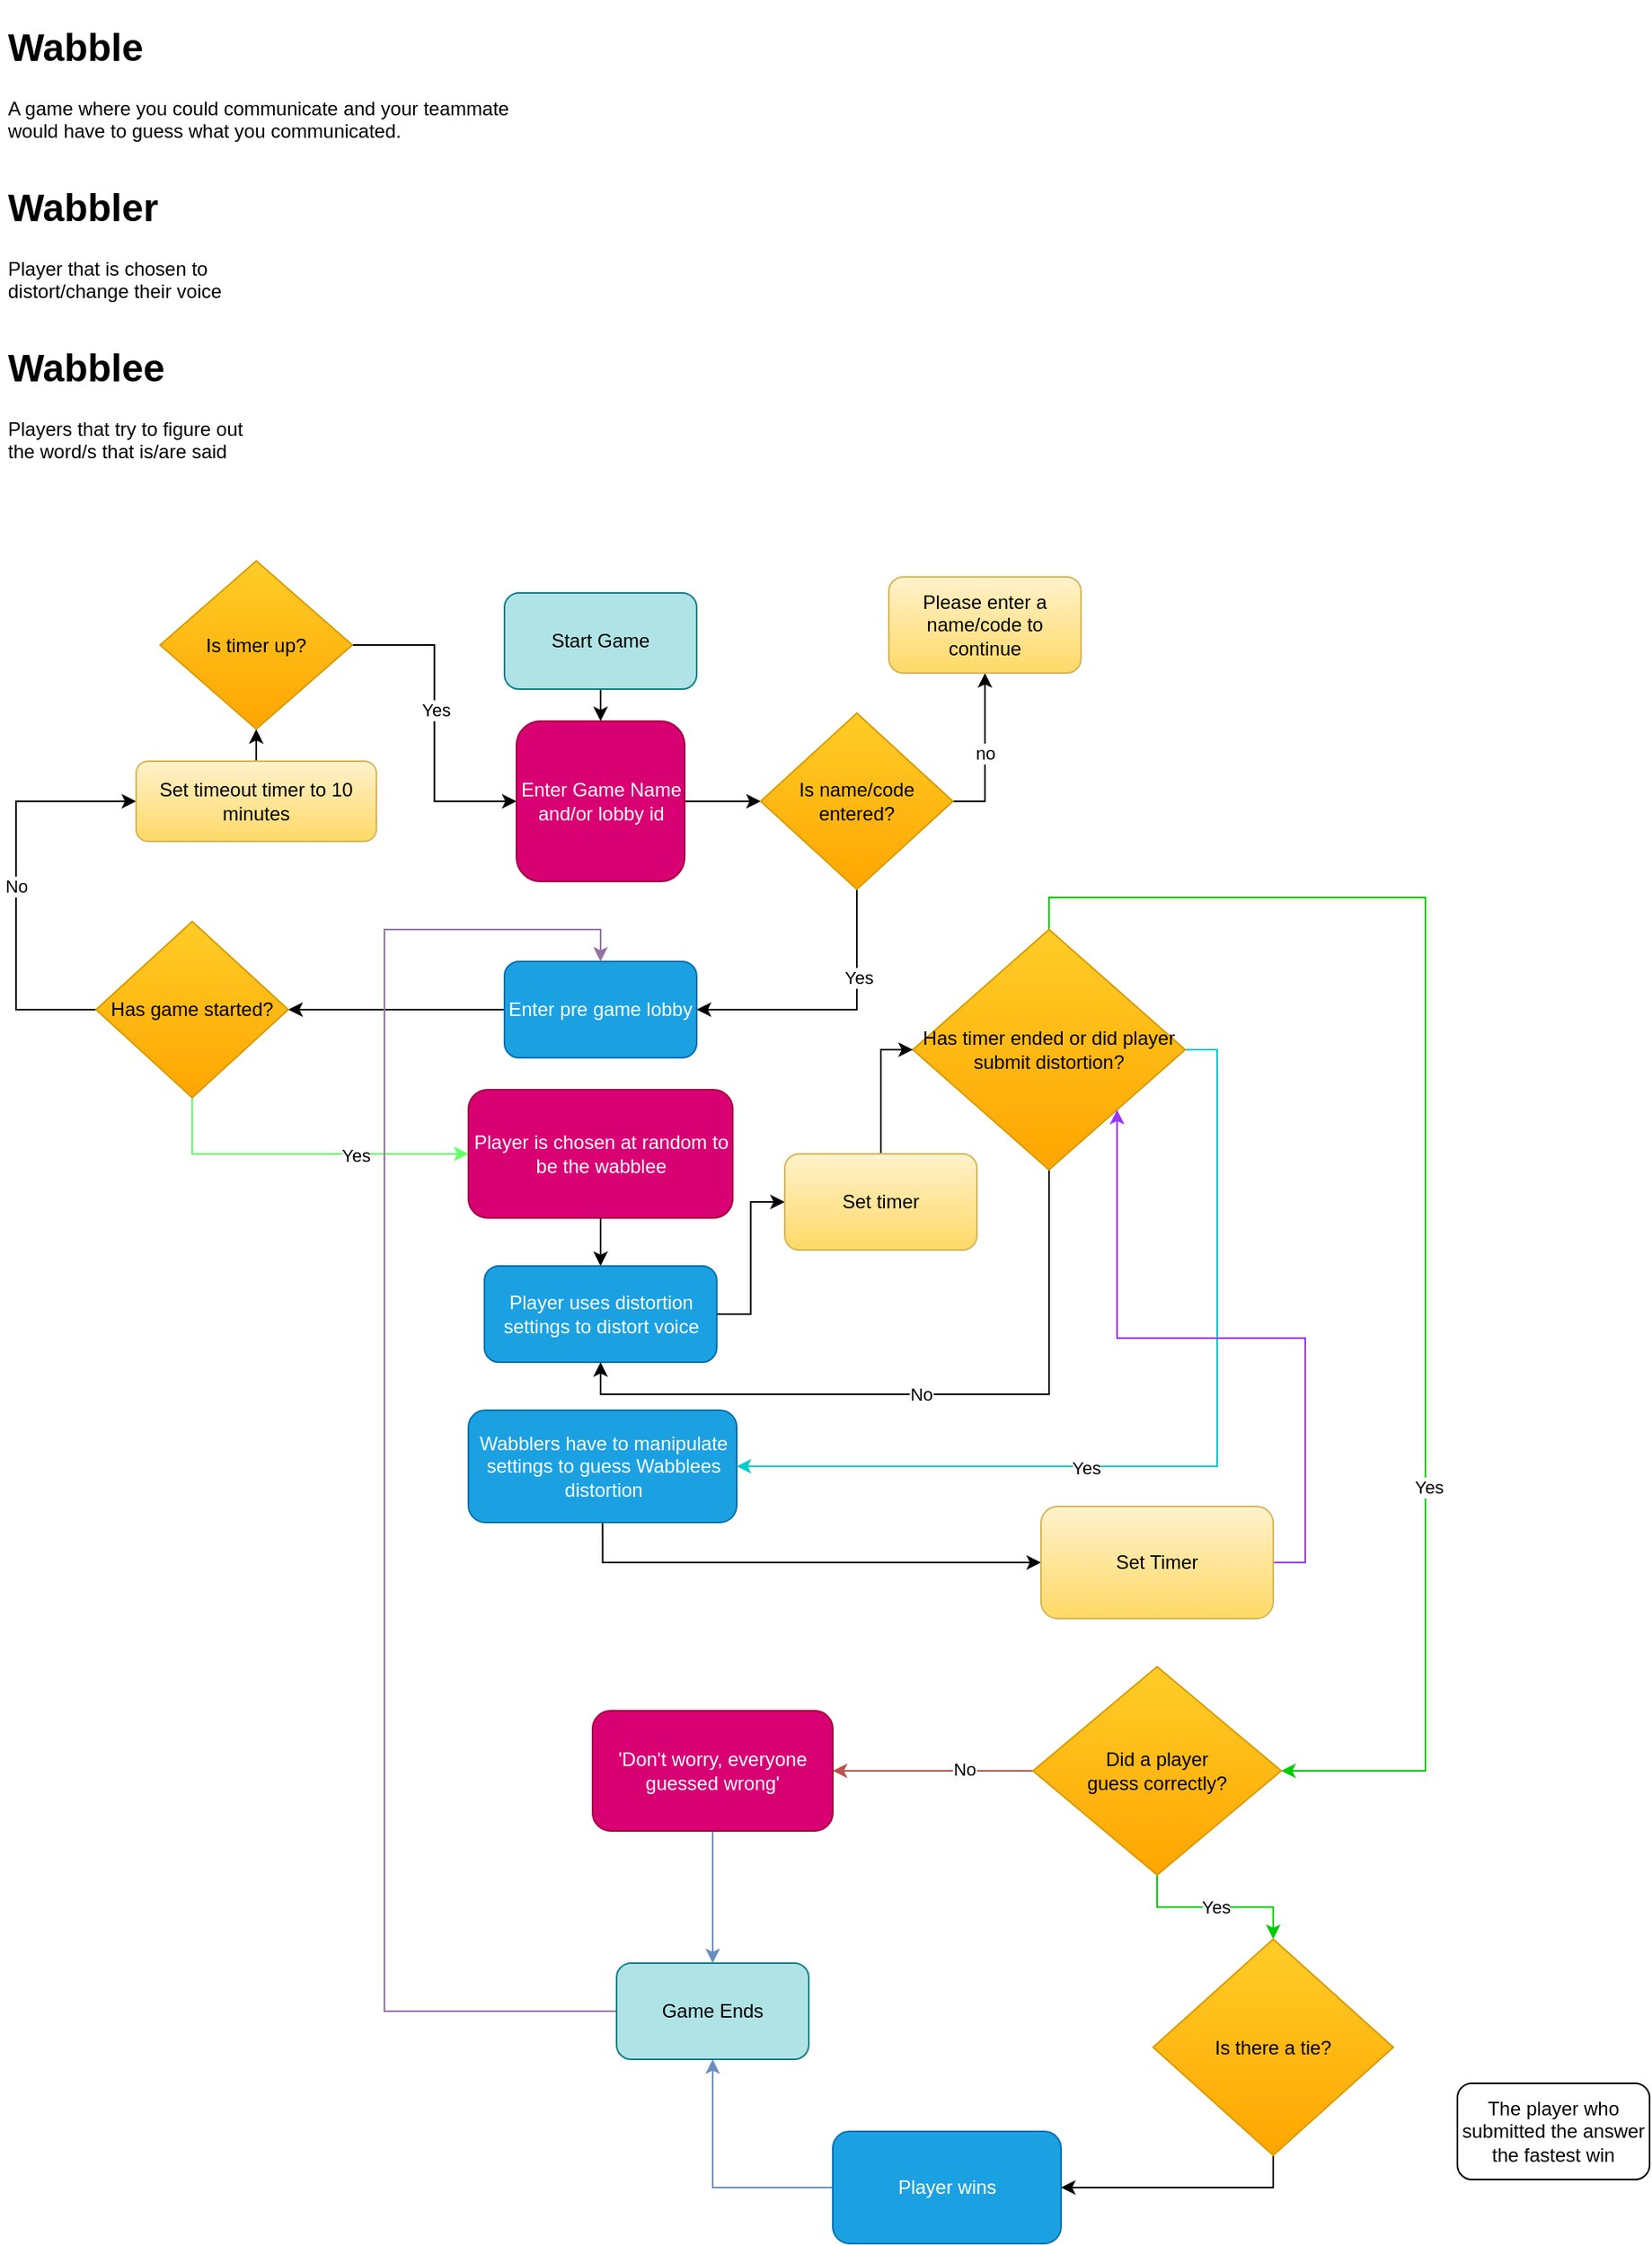 <mxfile version="15.2.9" type="github">
  <diagram id="oARoW2ozjGi8G3ESF0JC" name="Page-1">
    <mxGraphModel dx="1038" dy="1664" grid="1" gridSize="10" guides="1" tooltips="1" connect="1" arrows="1" fold="1" page="1" pageScale="1" pageWidth="850" pageHeight="1100" math="0" shadow="0">
      <root>
        <mxCell id="0" />
        <mxCell id="1" parent="0" />
        <mxCell id="qIm7GC5KWyZwUsV8t1Zg-4" style="edgeStyle=orthogonalEdgeStyle;rounded=0;orthogonalLoop=1;jettySize=auto;html=1;exitX=0.5;exitY=1;exitDx=0;exitDy=0;entryX=0.5;entryY=0;entryDx=0;entryDy=0;" parent="1" source="qIm7GC5KWyZwUsV8t1Zg-1" target="qIm7GC5KWyZwUsV8t1Zg-3" edge="1">
          <mxGeometry relative="1" as="geometry" />
        </mxCell>
        <mxCell id="qIm7GC5KWyZwUsV8t1Zg-1" value="Start Game" style="rounded=1;whiteSpace=wrap;html=1;fillColor=#b0e3e6;strokeColor=#0e8088;" parent="1" vertex="1">
          <mxGeometry x="335" y="-730" width="120" height="60" as="geometry" />
        </mxCell>
        <mxCell id="qIm7GC5KWyZwUsV8t1Zg-6" style="edgeStyle=orthogonalEdgeStyle;rounded=0;orthogonalLoop=1;jettySize=auto;html=1;exitX=1;exitY=0.5;exitDx=0;exitDy=0;entryX=0;entryY=0.5;entryDx=0;entryDy=0;" parent="1" source="qIm7GC5KWyZwUsV8t1Zg-3" target="qIm7GC5KWyZwUsV8t1Zg-5" edge="1">
          <mxGeometry relative="1" as="geometry" />
        </mxCell>
        <mxCell id="qIm7GC5KWyZwUsV8t1Zg-3" value="Enter Game Name and/or lobby id" style="rounded=1;whiteSpace=wrap;html=1;fillColor=#d80073;strokeColor=#A50040;fontColor=#ffffff;" parent="1" vertex="1">
          <mxGeometry x="342.5" y="-650" width="105" height="100" as="geometry" />
        </mxCell>
        <mxCell id="qIm7GC5KWyZwUsV8t1Zg-8" value="no" style="edgeStyle=orthogonalEdgeStyle;rounded=0;orthogonalLoop=1;jettySize=auto;html=1;exitX=1;exitY=0.5;exitDx=0;exitDy=0;" parent="1" source="qIm7GC5KWyZwUsV8t1Zg-5" target="qIm7GC5KWyZwUsV8t1Zg-7" edge="1">
          <mxGeometry relative="1" as="geometry" />
        </mxCell>
        <mxCell id="qIm7GC5KWyZwUsV8t1Zg-27" style="edgeStyle=orthogonalEdgeStyle;rounded=0;orthogonalLoop=1;jettySize=auto;html=1;exitX=0.5;exitY=1;exitDx=0;exitDy=0;entryX=1;entryY=0.5;entryDx=0;entryDy=0;" parent="1" source="qIm7GC5KWyZwUsV8t1Zg-5" target="qIm7GC5KWyZwUsV8t1Zg-17" edge="1">
          <mxGeometry relative="1" as="geometry" />
        </mxCell>
        <mxCell id="qIm7GC5KWyZwUsV8t1Zg-28" value="Yes" style="edgeLabel;html=1;align=center;verticalAlign=middle;resizable=0;points=[];" parent="qIm7GC5KWyZwUsV8t1Zg-27" vertex="1" connectable="0">
          <mxGeometry x="-0.376" y="1" relative="1" as="geometry">
            <mxPoint as="offset" />
          </mxGeometry>
        </mxCell>
        <mxCell id="qIm7GC5KWyZwUsV8t1Zg-5" value="Is name/code entered?" style="rhombus;whiteSpace=wrap;html=1;fillColor=#ffcd28;strokeColor=#d79b00;gradientColor=#ffa500;" parent="1" vertex="1">
          <mxGeometry x="495" y="-655" width="120" height="110" as="geometry" />
        </mxCell>
        <mxCell id="qIm7GC5KWyZwUsV8t1Zg-7" value="Please enter a name/code to continue" style="rounded=1;whiteSpace=wrap;html=1;fillColor=#fff2cc;strokeColor=#d6b656;gradientColor=#ffd966;" parent="1" vertex="1">
          <mxGeometry x="575" y="-740" width="120" height="60" as="geometry" />
        </mxCell>
        <mxCell id="qIm7GC5KWyZwUsV8t1Zg-43" style="edgeStyle=orthogonalEdgeStyle;rounded=0;orthogonalLoop=1;jettySize=auto;html=1;exitX=0.5;exitY=1;exitDx=0;exitDy=0;entryX=0.5;entryY=0;entryDx=0;entryDy=0;" parent="1" source="qIm7GC5KWyZwUsV8t1Zg-14" target="qIm7GC5KWyZwUsV8t1Zg-41" edge="1">
          <mxGeometry relative="1" as="geometry" />
        </mxCell>
        <mxCell id="qIm7GC5KWyZwUsV8t1Zg-14" value="Player is chosen at random to be the wabblee" style="rounded=1;whiteSpace=wrap;html=1;fillColor=#d80073;strokeColor=#A50040;fontColor=#ffffff;" parent="1" vertex="1">
          <mxGeometry x="312.5" y="-420" width="165" height="80" as="geometry" />
        </mxCell>
        <mxCell id="qIm7GC5KWyZwUsV8t1Zg-15" value="&lt;h1&gt;Wabble&lt;/h1&gt;&lt;p&gt;A game where you could communicate and your teammate would have to guess what you communicated.&lt;br&gt;&lt;/p&gt;" style="text;html=1;strokeColor=none;fillColor=none;spacing=5;spacingTop=-20;whiteSpace=wrap;overflow=hidden;rounded=0;" parent="1" vertex="1">
          <mxGeometry x="20" y="-1090" width="350" height="90" as="geometry" />
        </mxCell>
        <mxCell id="qIm7GC5KWyZwUsV8t1Zg-34" style="edgeStyle=orthogonalEdgeStyle;rounded=0;orthogonalLoop=1;jettySize=auto;html=1;exitX=0;exitY=0.5;exitDx=0;exitDy=0;entryX=1;entryY=0.5;entryDx=0;entryDy=0;" parent="1" source="qIm7GC5KWyZwUsV8t1Zg-17" target="qIm7GC5KWyZwUsV8t1Zg-30" edge="1">
          <mxGeometry relative="1" as="geometry">
            <mxPoint x="295" y="-440" as="targetPoint" />
          </mxGeometry>
        </mxCell>
        <mxCell id="qIm7GC5KWyZwUsV8t1Zg-17" value="Enter pre game lobby" style="rounded=1;whiteSpace=wrap;html=1;fillColor=#1ba1e2;strokeColor=#006EAF;fontColor=#ffffff;" parent="1" vertex="1">
          <mxGeometry x="335" y="-500" width="120" height="60" as="geometry" />
        </mxCell>
        <mxCell id="qIm7GC5KWyZwUsV8t1Zg-35" value="No" style="edgeStyle=orthogonalEdgeStyle;rounded=0;orthogonalLoop=1;jettySize=auto;html=1;entryX=0;entryY=0.5;entryDx=0;entryDy=0;exitX=0;exitY=0.5;exitDx=0;exitDy=0;" parent="1" source="qIm7GC5KWyZwUsV8t1Zg-30" target="qIm7GC5KWyZwUsV8t1Zg-33" edge="1">
          <mxGeometry relative="1" as="geometry">
            <mxPoint x="30" y="-460" as="sourcePoint" />
            <Array as="points">
              <mxPoint x="30" y="-470" />
              <mxPoint x="30" y="-600" />
            </Array>
          </mxGeometry>
        </mxCell>
        <mxCell id="qIm7GC5KWyZwUsV8t1Zg-37" style="edgeStyle=orthogonalEdgeStyle;rounded=0;orthogonalLoop=1;jettySize=auto;html=1;exitX=0.5;exitY=1;exitDx=0;exitDy=0;entryX=0;entryY=0.5;entryDx=0;entryDy=0;fillColor=#cdeb8b;strokeColor=#66FF66;" parent="1" source="qIm7GC5KWyZwUsV8t1Zg-30" target="qIm7GC5KWyZwUsV8t1Zg-14" edge="1">
          <mxGeometry relative="1" as="geometry" />
        </mxCell>
        <mxCell id="qIm7GC5KWyZwUsV8t1Zg-44" value="Yes" style="edgeLabel;html=1;align=center;verticalAlign=middle;resizable=0;points=[];" parent="qIm7GC5KWyZwUsV8t1Zg-37" vertex="1" connectable="0">
          <mxGeometry x="0.32" y="-1" relative="1" as="geometry">
            <mxPoint as="offset" />
          </mxGeometry>
        </mxCell>
        <mxCell id="qIm7GC5KWyZwUsV8t1Zg-30" value="Has game started?" style="rhombus;whiteSpace=wrap;html=1;fillColor=#ffcd28;strokeColor=#d79b00;gradientColor=#ffa500;" parent="1" vertex="1">
          <mxGeometry x="80" y="-525" width="120" height="110" as="geometry" />
        </mxCell>
        <mxCell id="qIm7GC5KWyZwUsV8t1Zg-47" style="edgeStyle=orthogonalEdgeStyle;rounded=0;orthogonalLoop=1;jettySize=auto;html=1;exitX=0.5;exitY=0;exitDx=0;exitDy=0;entryX=0.5;entryY=1;entryDx=0;entryDy=0;" parent="1" source="qIm7GC5KWyZwUsV8t1Zg-33" target="qIm7GC5KWyZwUsV8t1Zg-46" edge="1">
          <mxGeometry relative="1" as="geometry" />
        </mxCell>
        <mxCell id="qIm7GC5KWyZwUsV8t1Zg-33" value="&lt;div&gt;Set timeout timer to 10 minutes&lt;br&gt;&lt;/div&gt;" style="rounded=1;whiteSpace=wrap;html=1;fillColor=#fff2cc;strokeColor=#d6b656;gradientColor=#ffd966;" parent="1" vertex="1">
          <mxGeometry x="105" y="-625" width="150" height="50" as="geometry" />
        </mxCell>
        <mxCell id="qIm7GC5KWyZwUsV8t1Zg-38" value="&lt;h1&gt;Wabbler&lt;/h1&gt;&lt;p&gt;Player that is chosen to distort/change their voice&lt;br&gt;&lt;/p&gt;" style="text;html=1;strokeColor=none;fillColor=none;spacing=5;spacingTop=-20;whiteSpace=wrap;overflow=hidden;rounded=0;" parent="1" vertex="1">
          <mxGeometry x="20" y="-990" width="170" height="90" as="geometry" />
        </mxCell>
        <mxCell id="qIm7GC5KWyZwUsV8t1Zg-39" value="&lt;h1&gt;Wabblee&lt;/h1&gt;Players that try to figure out the word/s that is/are said" style="text;html=1;strokeColor=none;fillColor=none;spacing=5;spacingTop=-20;whiteSpace=wrap;overflow=hidden;rounded=0;" parent="1" vertex="1">
          <mxGeometry x="20" y="-890" width="170" height="90" as="geometry" />
        </mxCell>
        <mxCell id="qIm7GC5KWyZwUsV8t1Zg-53" style="edgeStyle=orthogonalEdgeStyle;rounded=0;orthogonalLoop=1;jettySize=auto;html=1;exitX=1;exitY=0.5;exitDx=0;exitDy=0;entryX=0;entryY=0.5;entryDx=0;entryDy=0;" parent="1" source="qIm7GC5KWyZwUsV8t1Zg-41" target="DAGfyyY_b1tvWKQAuysj-1" edge="1">
          <mxGeometry relative="1" as="geometry" />
        </mxCell>
        <mxCell id="qIm7GC5KWyZwUsV8t1Zg-41" value="Player uses distortion settings to distort voice" style="rounded=1;whiteSpace=wrap;html=1;strokeColor=#006EAF;fillColor=#1ba1e2;fontColor=#ffffff;" parent="1" vertex="1">
          <mxGeometry x="322.5" y="-310" width="145" height="60" as="geometry" />
        </mxCell>
        <mxCell id="qIm7GC5KWyZwUsV8t1Zg-48" style="edgeStyle=orthogonalEdgeStyle;rounded=0;orthogonalLoop=1;jettySize=auto;html=1;exitX=1;exitY=0.5;exitDx=0;exitDy=0;entryX=0;entryY=0.5;entryDx=0;entryDy=0;" parent="1" source="qIm7GC5KWyZwUsV8t1Zg-46" target="qIm7GC5KWyZwUsV8t1Zg-3" edge="1">
          <mxGeometry relative="1" as="geometry" />
        </mxCell>
        <mxCell id="qIm7GC5KWyZwUsV8t1Zg-49" value="Yes" style="edgeLabel;html=1;align=center;verticalAlign=middle;resizable=0;points=[];" parent="qIm7GC5KWyZwUsV8t1Zg-48" vertex="1" connectable="0">
          <mxGeometry x="-0.092" relative="1" as="geometry">
            <mxPoint as="offset" />
          </mxGeometry>
        </mxCell>
        <mxCell id="qIm7GC5KWyZwUsV8t1Zg-46" value="Is timer up?" style="rhombus;whiteSpace=wrap;html=1;fillColor=#ffcd28;strokeColor=#d79b00;gradientColor=#ffa500;" parent="1" vertex="1">
          <mxGeometry x="120" y="-750" width="120" height="105" as="geometry" />
        </mxCell>
        <mxCell id="DAGfyyY_b1tvWKQAuysj-4" style="edgeStyle=orthogonalEdgeStyle;rounded=0;orthogonalLoop=1;jettySize=auto;html=1;exitX=0.5;exitY=1;exitDx=0;exitDy=0;entryX=0;entryY=0.5;entryDx=0;entryDy=0;" parent="1" source="qIm7GC5KWyZwUsV8t1Zg-51" target="qIm7GC5KWyZwUsV8t1Zg-60" edge="1">
          <mxGeometry relative="1" as="geometry" />
        </mxCell>
        <mxCell id="qIm7GC5KWyZwUsV8t1Zg-51" value="Wabblers have to manipulate settings to guess Wabblees distortion " style="rounded=1;whiteSpace=wrap;html=1;strokeColor=#006EAF;fillColor=#1ba1e2;fontColor=#ffffff;" parent="1" vertex="1">
          <mxGeometry x="312.5" y="-220" width="167.5" height="70" as="geometry" />
        </mxCell>
        <mxCell id="qIm7GC5KWyZwUsV8t1Zg-55" style="edgeStyle=orthogonalEdgeStyle;rounded=0;orthogonalLoop=1;jettySize=auto;html=1;exitX=0.5;exitY=0;exitDx=0;exitDy=0;strokeColor=#00CC00;entryX=1;entryY=0.5;entryDx=0;entryDy=0;" parent="1" source="qIm7GC5KWyZwUsV8t1Zg-52" target="DAGfyyY_b1tvWKQAuysj-10" edge="1">
          <mxGeometry relative="1" as="geometry">
            <mxPoint x="828" y="-10" as="targetPoint" />
            <Array as="points">
              <mxPoint x="675" y="-540" />
              <mxPoint x="910" y="-540" />
              <mxPoint x="910" y="5" />
            </Array>
          </mxGeometry>
        </mxCell>
        <mxCell id="qIm7GC5KWyZwUsV8t1Zg-57" value="Yes" style="edgeLabel;html=1;align=center;verticalAlign=middle;resizable=0;points=[];" parent="qIm7GC5KWyZwUsV8t1Zg-55" vertex="1" connectable="0">
          <mxGeometry x="0.399" y="2" relative="1" as="geometry">
            <mxPoint as="offset" />
          </mxGeometry>
        </mxCell>
        <mxCell id="qIm7GC5KWyZwUsV8t1Zg-56" value="No" style="edgeStyle=orthogonalEdgeStyle;rounded=0;orthogonalLoop=1;jettySize=auto;html=1;exitX=0.5;exitY=1;exitDx=0;exitDy=0;entryX=0.5;entryY=1;entryDx=0;entryDy=0;" parent="1" source="qIm7GC5KWyZwUsV8t1Zg-52" target="qIm7GC5KWyZwUsV8t1Zg-41" edge="1">
          <mxGeometry relative="1" as="geometry">
            <Array as="points">
              <mxPoint x="675" y="-230" />
              <mxPoint x="395" y="-230" />
            </Array>
          </mxGeometry>
        </mxCell>
        <mxCell id="qIm7GC5KWyZwUsV8t1Zg-61" style="edgeStyle=orthogonalEdgeStyle;rounded=0;orthogonalLoop=1;jettySize=auto;html=1;exitX=1;exitY=0.5;exitDx=0;exitDy=0;entryX=1;entryY=0.5;entryDx=0;entryDy=0;strokeColor=#00CCCC;" parent="1" source="qIm7GC5KWyZwUsV8t1Zg-52" target="qIm7GC5KWyZwUsV8t1Zg-51" edge="1">
          <mxGeometry relative="1" as="geometry" />
        </mxCell>
        <mxCell id="DAGfyyY_b1tvWKQAuysj-3" value="Yes" style="edgeLabel;html=1;align=center;verticalAlign=middle;resizable=0;points=[];" parent="qIm7GC5KWyZwUsV8t1Zg-61" vertex="1" connectable="0">
          <mxGeometry x="0.248" y="1" relative="1" as="geometry">
            <mxPoint as="offset" />
          </mxGeometry>
        </mxCell>
        <mxCell id="qIm7GC5KWyZwUsV8t1Zg-52" value="Has timer ended or did player submit distortion?" style="rhombus;whiteSpace=wrap;html=1;fillColor=#ffcd28;strokeColor=#d79b00;gradientColor=#ffa500;" parent="1" vertex="1">
          <mxGeometry x="590" y="-520" width="170" height="150" as="geometry" />
        </mxCell>
        <mxCell id="DAGfyyY_b1tvWKQAuysj-5" style="edgeStyle=orthogonalEdgeStyle;rounded=0;orthogonalLoop=1;jettySize=auto;html=1;exitX=1;exitY=0.5;exitDx=0;exitDy=0;entryX=1;entryY=1;entryDx=0;entryDy=0;strokeColor=#9933FF;" parent="1" source="qIm7GC5KWyZwUsV8t1Zg-60" target="qIm7GC5KWyZwUsV8t1Zg-52" edge="1">
          <mxGeometry relative="1" as="geometry" />
        </mxCell>
        <mxCell id="qIm7GC5KWyZwUsV8t1Zg-60" value="Set Timer" style="rounded=1;whiteSpace=wrap;html=1;strokeColor=#d6b656;fillColor=#fff2cc;gradientColor=#ffd966;" parent="1" vertex="1">
          <mxGeometry x="670" y="-160" width="145" height="70" as="geometry" />
        </mxCell>
        <mxCell id="DAGfyyY_b1tvWKQAuysj-2" style="edgeStyle=orthogonalEdgeStyle;rounded=0;orthogonalLoop=1;jettySize=auto;html=1;exitX=0.5;exitY=0;exitDx=0;exitDy=0;entryX=0;entryY=0.5;entryDx=0;entryDy=0;" parent="1" source="DAGfyyY_b1tvWKQAuysj-1" target="qIm7GC5KWyZwUsV8t1Zg-52" edge="1">
          <mxGeometry relative="1" as="geometry" />
        </mxCell>
        <mxCell id="DAGfyyY_b1tvWKQAuysj-1" value="Set timer" style="rounded=1;whiteSpace=wrap;html=1;strokeColor=#d6b656;fillColor=#fff2cc;gradientColor=#ffd966;" parent="1" vertex="1">
          <mxGeometry x="510" y="-380" width="120" height="60" as="geometry" />
        </mxCell>
        <mxCell id="DAGfyyY_b1tvWKQAuysj-12" value="Yes" style="edgeStyle=orthogonalEdgeStyle;rounded=0;orthogonalLoop=1;jettySize=auto;html=1;exitX=0.5;exitY=1;exitDx=0;exitDy=0;strokeColor=#00CC00;" parent="1" source="DAGfyyY_b1tvWKQAuysj-10" target="79ZZHNsVedeg0y6FBrlF-3" edge="1">
          <mxGeometry relative="1" as="geometry" />
        </mxCell>
        <mxCell id="DAGfyyY_b1tvWKQAuysj-14" style="edgeStyle=orthogonalEdgeStyle;rounded=0;orthogonalLoop=1;jettySize=auto;html=1;exitX=0;exitY=0.5;exitDx=0;exitDy=0;entryX=1;entryY=0.5;entryDx=0;entryDy=0;strokeColor=#b85450;fillColor=#f8cecc;" parent="1" source="DAGfyyY_b1tvWKQAuysj-10" target="DAGfyyY_b1tvWKQAuysj-13" edge="1">
          <mxGeometry relative="1" as="geometry" />
        </mxCell>
        <mxCell id="DAGfyyY_b1tvWKQAuysj-15" value="No" style="edgeLabel;html=1;align=center;verticalAlign=middle;resizable=0;points=[];" parent="DAGfyyY_b1tvWKQAuysj-14" vertex="1" connectable="0">
          <mxGeometry x="-0.314" y="-1" relative="1" as="geometry">
            <mxPoint as="offset" />
          </mxGeometry>
        </mxCell>
        <mxCell id="DAGfyyY_b1tvWKQAuysj-10" value="&lt;div&gt;Did a player&lt;/div&gt;&lt;div&gt; guess correctly?&lt;/div&gt;" style="rhombus;whiteSpace=wrap;html=1;strokeColor=#d79b00;fillColor=#ffcd28;gradientColor=#ffa500;" parent="1" vertex="1">
          <mxGeometry x="665" y="-60" width="155" height="130" as="geometry" />
        </mxCell>
        <mxCell id="DAGfyyY_b1tvWKQAuysj-18" style="edgeStyle=orthogonalEdgeStyle;rounded=0;orthogonalLoop=1;jettySize=auto;html=1;exitX=0;exitY=0.5;exitDx=0;exitDy=0;entryX=0.5;entryY=1;entryDx=0;entryDy=0;strokeColor=#6c8ebf;fillColor=#dae8fc;" parent="1" source="DAGfyyY_b1tvWKQAuysj-11" target="DAGfyyY_b1tvWKQAuysj-16" edge="1">
          <mxGeometry relative="1" as="geometry" />
        </mxCell>
        <mxCell id="DAGfyyY_b1tvWKQAuysj-11" value="Player wins" style="rounded=1;whiteSpace=wrap;html=1;strokeColor=#006EAF;fillColor=#1ba1e2;fontColor=#ffffff;" parent="1" vertex="1">
          <mxGeometry x="540" y="230" width="142.5" height="70" as="geometry" />
        </mxCell>
        <mxCell id="DAGfyyY_b1tvWKQAuysj-17" style="edgeStyle=orthogonalEdgeStyle;rounded=0;orthogonalLoop=1;jettySize=auto;html=1;exitX=0.5;exitY=1;exitDx=0;exitDy=0;strokeColor=#6c8ebf;fillColor=#dae8fc;" parent="1" source="DAGfyyY_b1tvWKQAuysj-13" target="DAGfyyY_b1tvWKQAuysj-16" edge="1">
          <mxGeometry relative="1" as="geometry" />
        </mxCell>
        <mxCell id="DAGfyyY_b1tvWKQAuysj-13" value="&#39;Don&#39;t worry, everyone guessed wrong&#39;" style="rounded=1;whiteSpace=wrap;html=1;strokeColor=#A50040;fillColor=#d80073;fontColor=#ffffff;" parent="1" vertex="1">
          <mxGeometry x="390" y="-32.5" width="150" height="75" as="geometry" />
        </mxCell>
        <mxCell id="DAGfyyY_b1tvWKQAuysj-19" style="edgeStyle=orthogonalEdgeStyle;rounded=0;orthogonalLoop=1;jettySize=auto;html=1;exitX=0;exitY=0.5;exitDx=0;exitDy=0;strokeColor=#9673a6;entryX=0.5;entryY=0;entryDx=0;entryDy=0;fillColor=#e1d5e7;" parent="1" source="DAGfyyY_b1tvWKQAuysj-16" target="qIm7GC5KWyZwUsV8t1Zg-17" edge="1">
          <mxGeometry relative="1" as="geometry">
            <mxPoint x="220" y="-110" as="targetPoint" />
            <Array as="points">
              <mxPoint x="260" y="155" />
              <mxPoint x="260" y="-520" />
              <mxPoint x="395" y="-520" />
            </Array>
          </mxGeometry>
        </mxCell>
        <mxCell id="DAGfyyY_b1tvWKQAuysj-16" value="Game Ends" style="rounded=1;whiteSpace=wrap;html=1;strokeColor=#0e8088;fillColor=#b0e3e6;" parent="1" vertex="1">
          <mxGeometry x="405" y="125" width="120" height="60" as="geometry" />
        </mxCell>
        <mxCell id="79ZZHNsVedeg0y6FBrlF-4" style="edgeStyle=orthogonalEdgeStyle;rounded=0;orthogonalLoop=1;jettySize=auto;html=1;exitX=0.5;exitY=1;exitDx=0;exitDy=0;" edge="1" parent="1" source="79ZZHNsVedeg0y6FBrlF-3" target="DAGfyyY_b1tvWKQAuysj-11">
          <mxGeometry relative="1" as="geometry" />
        </mxCell>
        <mxCell id="79ZZHNsVedeg0y6FBrlF-3" value="Is there a tie?" style="rhombus;whiteSpace=wrap;html=1;fillColor=#ffcd28;strokeColor=#d79b00;gradientColor=#ffa500;" vertex="1" parent="1">
          <mxGeometry x="740" y="110" width="150" height="135" as="geometry" />
        </mxCell>
        <mxCell id="79ZZHNsVedeg0y6FBrlF-5" value="The player who submitted the answer the fastest win" style="rounded=1;whiteSpace=wrap;html=1;" vertex="1" parent="1">
          <mxGeometry x="930" y="200" width="120" height="60" as="geometry" />
        </mxCell>
      </root>
    </mxGraphModel>
  </diagram>
</mxfile>
